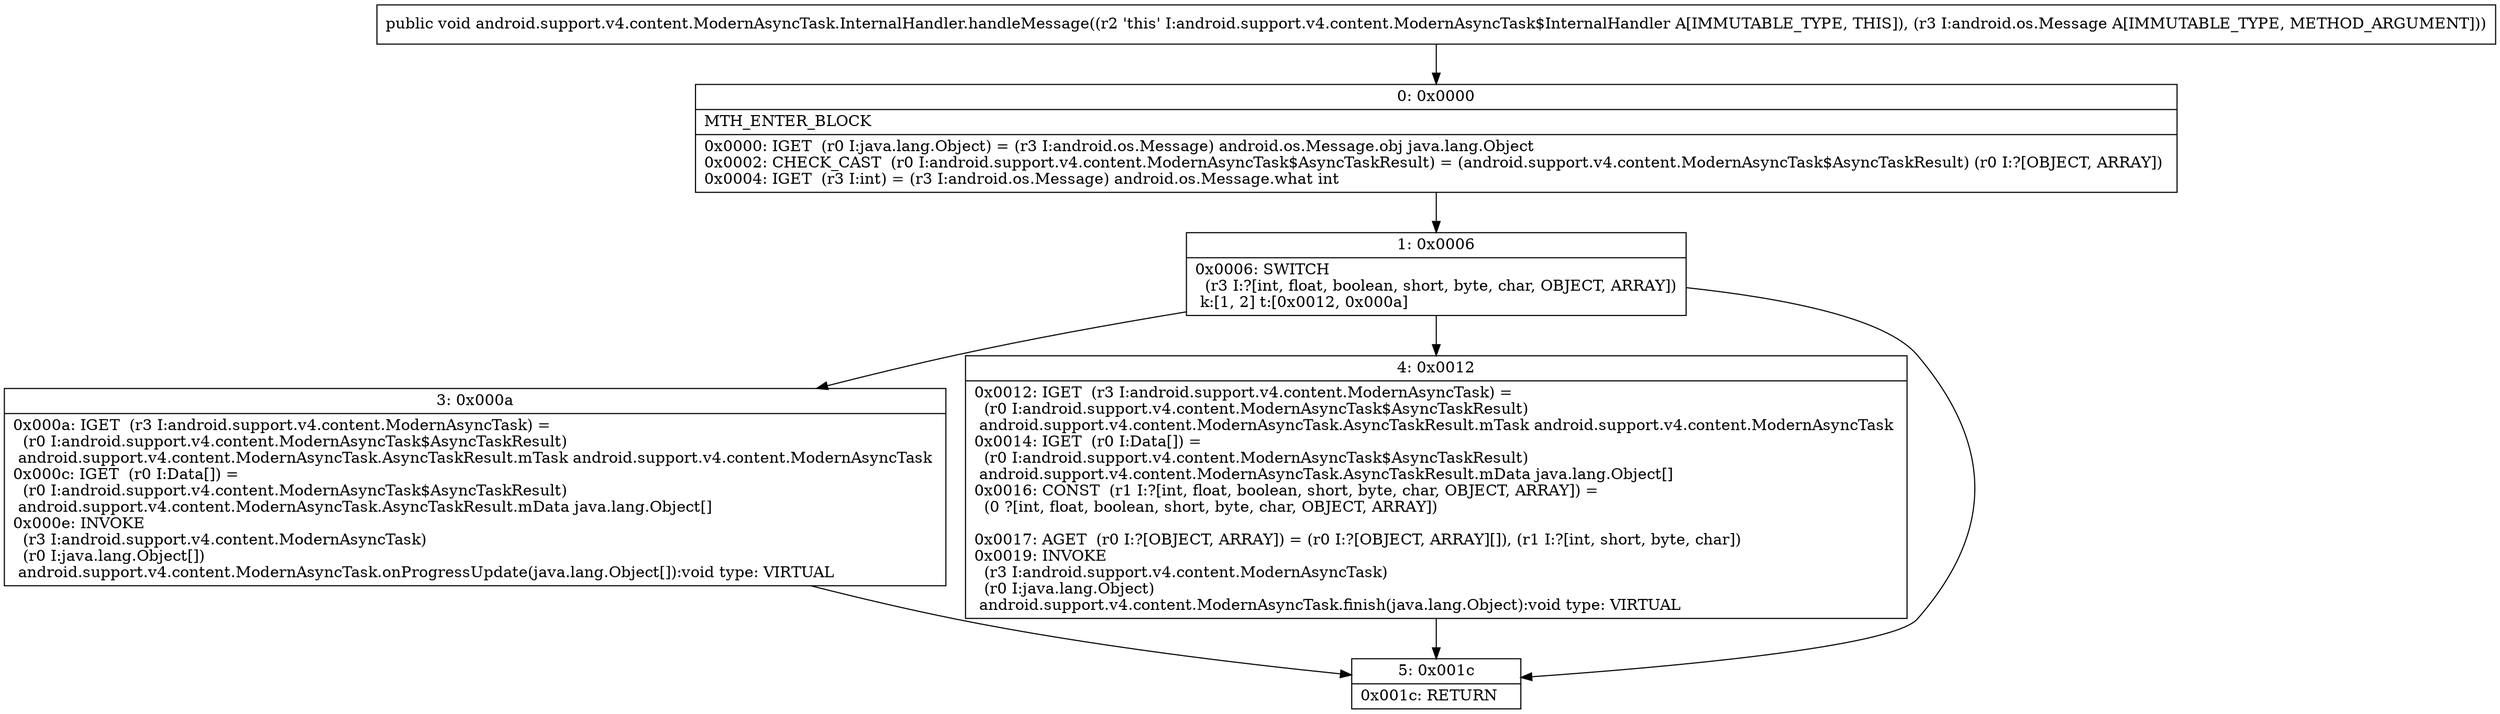 digraph "CFG forandroid.support.v4.content.ModernAsyncTask.InternalHandler.handleMessage(Landroid\/os\/Message;)V" {
Node_0 [shape=record,label="{0\:\ 0x0000|MTH_ENTER_BLOCK\l|0x0000: IGET  (r0 I:java.lang.Object) = (r3 I:android.os.Message) android.os.Message.obj java.lang.Object \l0x0002: CHECK_CAST  (r0 I:android.support.v4.content.ModernAsyncTask$AsyncTaskResult) = (android.support.v4.content.ModernAsyncTask$AsyncTaskResult) (r0 I:?[OBJECT, ARRAY]) \l0x0004: IGET  (r3 I:int) = (r3 I:android.os.Message) android.os.Message.what int \l}"];
Node_1 [shape=record,label="{1\:\ 0x0006|0x0006: SWITCH  \l  (r3 I:?[int, float, boolean, short, byte, char, OBJECT, ARRAY])\l k:[1, 2] t:[0x0012, 0x000a] \l}"];
Node_3 [shape=record,label="{3\:\ 0x000a|0x000a: IGET  (r3 I:android.support.v4.content.ModernAsyncTask) = \l  (r0 I:android.support.v4.content.ModernAsyncTask$AsyncTaskResult)\l android.support.v4.content.ModernAsyncTask.AsyncTaskResult.mTask android.support.v4.content.ModernAsyncTask \l0x000c: IGET  (r0 I:Data[]) = \l  (r0 I:android.support.v4.content.ModernAsyncTask$AsyncTaskResult)\l android.support.v4.content.ModernAsyncTask.AsyncTaskResult.mData java.lang.Object[] \l0x000e: INVOKE  \l  (r3 I:android.support.v4.content.ModernAsyncTask)\l  (r0 I:java.lang.Object[])\l android.support.v4.content.ModernAsyncTask.onProgressUpdate(java.lang.Object[]):void type: VIRTUAL \l}"];
Node_4 [shape=record,label="{4\:\ 0x0012|0x0012: IGET  (r3 I:android.support.v4.content.ModernAsyncTask) = \l  (r0 I:android.support.v4.content.ModernAsyncTask$AsyncTaskResult)\l android.support.v4.content.ModernAsyncTask.AsyncTaskResult.mTask android.support.v4.content.ModernAsyncTask \l0x0014: IGET  (r0 I:Data[]) = \l  (r0 I:android.support.v4.content.ModernAsyncTask$AsyncTaskResult)\l android.support.v4.content.ModernAsyncTask.AsyncTaskResult.mData java.lang.Object[] \l0x0016: CONST  (r1 I:?[int, float, boolean, short, byte, char, OBJECT, ARRAY]) = \l  (0 ?[int, float, boolean, short, byte, char, OBJECT, ARRAY])\l \l0x0017: AGET  (r0 I:?[OBJECT, ARRAY]) = (r0 I:?[OBJECT, ARRAY][]), (r1 I:?[int, short, byte, char]) \l0x0019: INVOKE  \l  (r3 I:android.support.v4.content.ModernAsyncTask)\l  (r0 I:java.lang.Object)\l android.support.v4.content.ModernAsyncTask.finish(java.lang.Object):void type: VIRTUAL \l}"];
Node_5 [shape=record,label="{5\:\ 0x001c|0x001c: RETURN   \l}"];
MethodNode[shape=record,label="{public void android.support.v4.content.ModernAsyncTask.InternalHandler.handleMessage((r2 'this' I:android.support.v4.content.ModernAsyncTask$InternalHandler A[IMMUTABLE_TYPE, THIS]), (r3 I:android.os.Message A[IMMUTABLE_TYPE, METHOD_ARGUMENT])) }"];
MethodNode -> Node_0;
Node_0 -> Node_1;
Node_1 -> Node_3;
Node_1 -> Node_4;
Node_1 -> Node_5;
Node_3 -> Node_5;
Node_4 -> Node_5;
}

